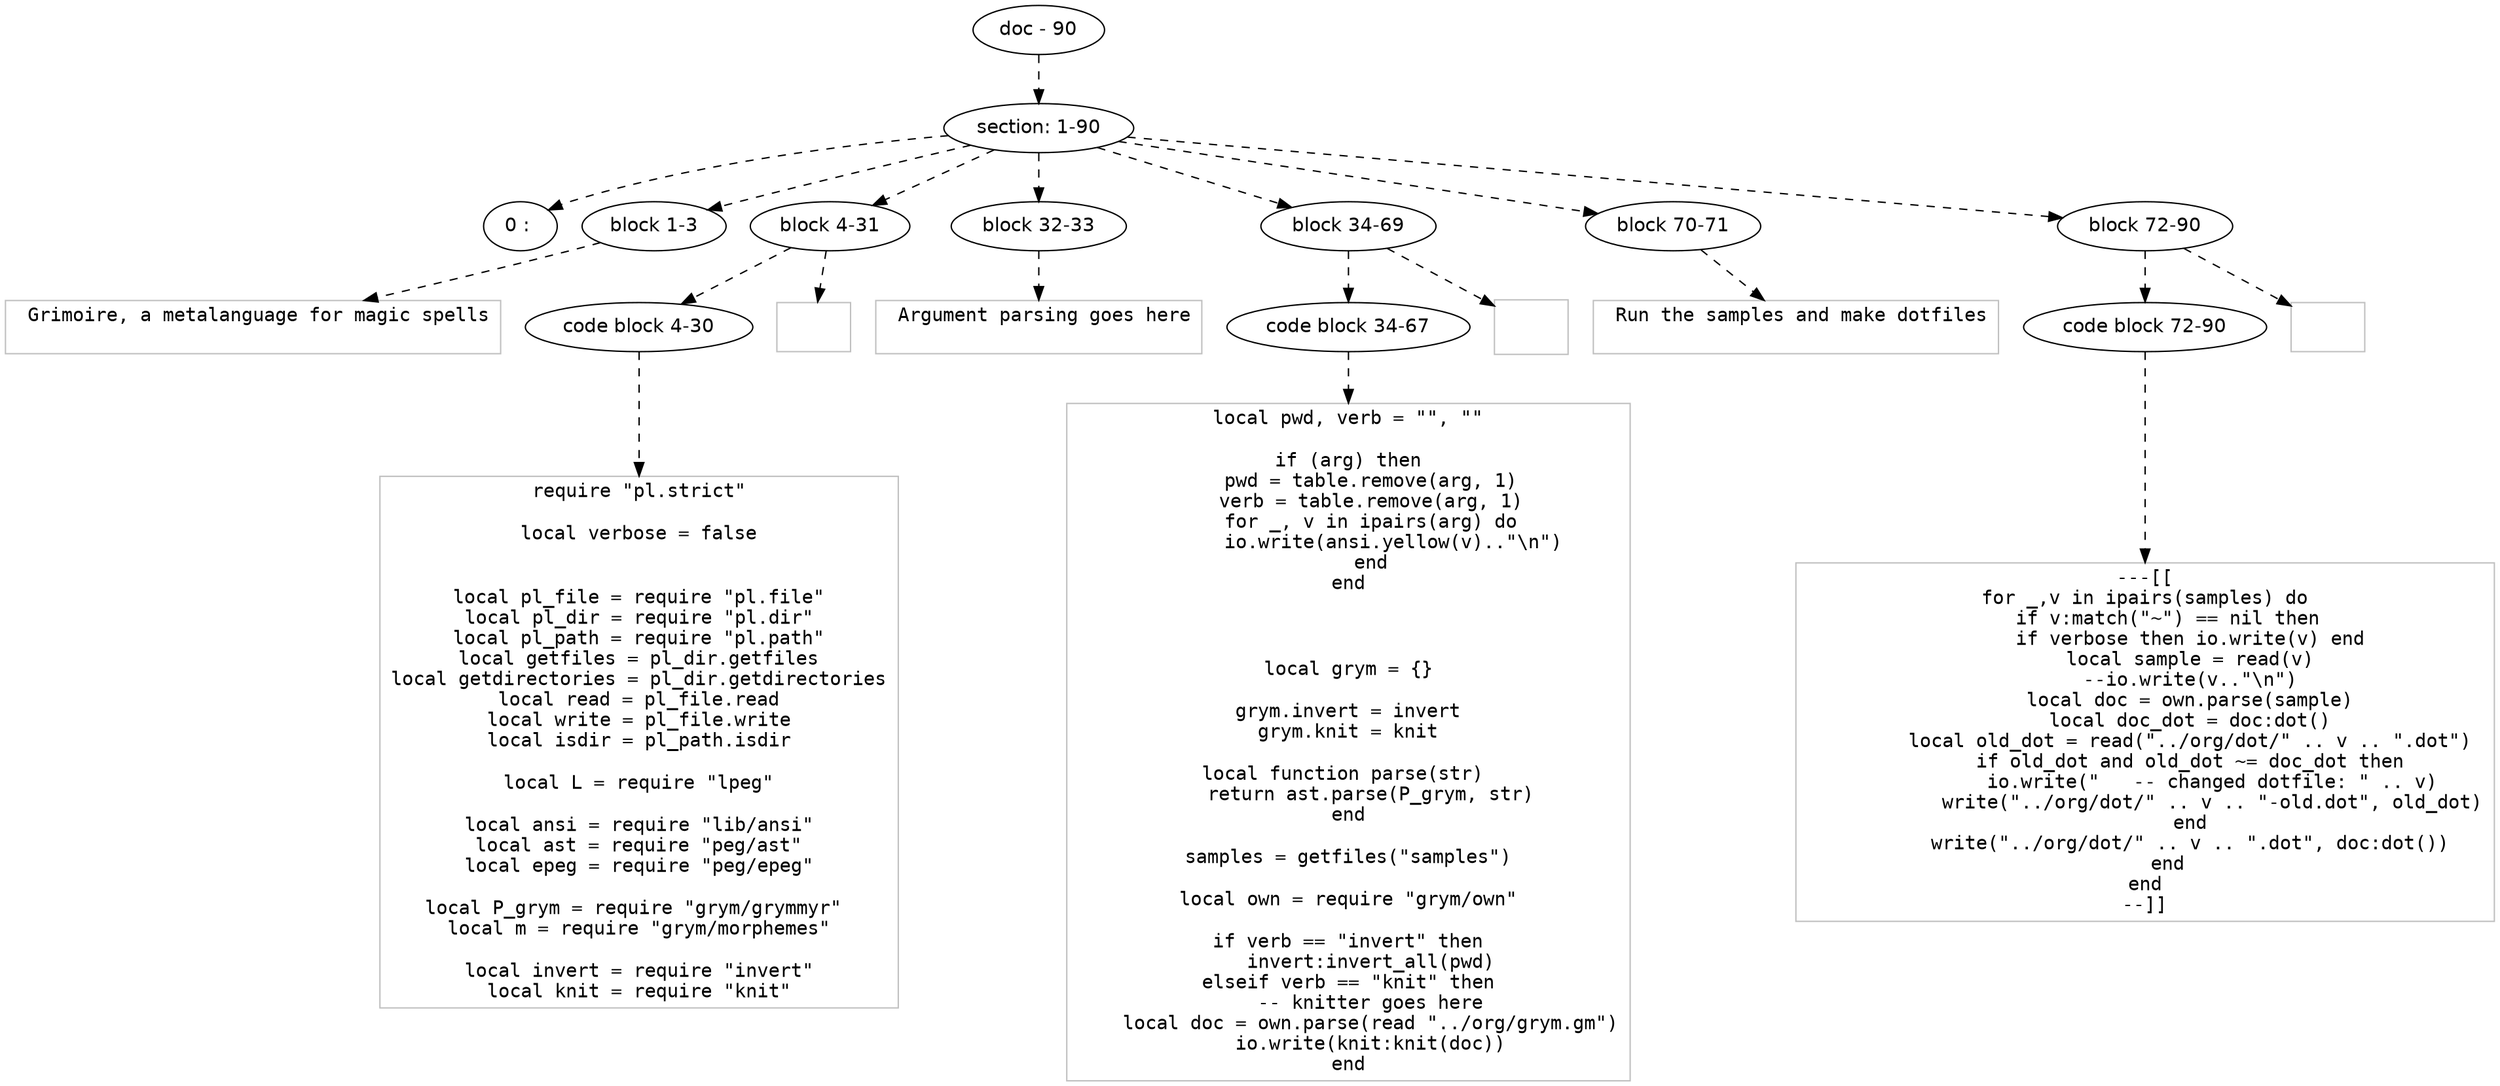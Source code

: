digraph hierarchy {

node [fontname=Helvetica]
edge [style=dashed]

doc_0 [label="doc - 90"]


doc_0 -> { section_1}
{rank=same; section_1}

section_1 [label="section: 1-90"]


section_1 -> { header_2 block_3 block_4 block_5 block_6 block_7 block_8}
{rank=same; header_2 block_3 block_4 block_5 block_6 block_7 block_8}

header_2 [label="0 : "]

block_3 [label="block 1-3"]

block_4 [label="block 4-31"]

block_5 [label="block 32-33"]

block_6 [label="block 34-69"]

block_7 [label="block 70-71"]

block_8 [label="block 72-90"]



block_3 -> leaf_9
leaf_9  [color=Gray,shape=rectangle,fontname=Inconsolata,label=" Grimoire, a metalanguage for magic spells

"]
block_4 -> { codeblock_10}
{rank=same; codeblock_10}

codeblock_10 [label="code block 4-30"]



codeblock_10 -> leaf_11
leaf_11  [color=Gray,shape=rectangle,fontname=Inconsolata,label="require \"pl.strict\"

local verbose = false


local pl_file = require \"pl.file\"
local pl_dir = require \"pl.dir\"
local pl_path = require \"pl.path\"
local getfiles = pl_dir.getfiles
local getdirectories = pl_dir.getdirectories
local read = pl_file.read
local write = pl_file.write
local isdir = pl_path.isdir

local L = require \"lpeg\"

local ansi = require \"lib/ansi\"
local ast = require \"peg/ast\"
local epeg = require \"peg/epeg\"

local P_grym = require \"grym/grymmyr\" 
local m = require \"grym/morphemes\"

local invert = require \"invert\"
local knit = require \"knit\"
"]

block_4 -> leaf_12
leaf_12  [color=Gray,shape=rectangle,fontname=Inconsolata,label="
"]

block_5 -> leaf_13
leaf_13  [color=Gray,shape=rectangle,fontname=Inconsolata,label=" Argument parsing goes here

"]
block_6 -> { codeblock_14}
{rank=same; codeblock_14}

codeblock_14 [label="code block 34-67"]



codeblock_14 -> leaf_15
leaf_15  [color=Gray,shape=rectangle,fontname=Inconsolata,label="local pwd, verb = \"\", \"\"

if (arg) then
    pwd = table.remove(arg, 1)
    verb = table.remove(arg, 1)
    for _, v in ipairs(arg) do
        io.write(ansi.yellow(v)..\"\\n\")
    end
end



local grym = {}

grym.invert = invert
grym.knit = knit

local function parse(str) 
    return ast.parse(P_grym, str)
end

samples = getfiles(\"samples\")

local own = require \"grym/own\"

if verb == \"invert\" then
    invert:invert_all(pwd)
elseif verb == \"knit\" then
    -- knitter goes here
    local doc = own.parse(read \"../org/grym.gm\")
    io.write(knit:knit(doc))
end
"]

block_6 -> leaf_16
leaf_16  [color=Gray,shape=rectangle,fontname=Inconsolata,label="

"]

block_7 -> leaf_17
leaf_17  [color=Gray,shape=rectangle,fontname=Inconsolata,label=" Run the samples and make dotfiles

"]
block_8 -> { codeblock_18}
{rank=same; codeblock_18}

codeblock_18 [label="code block 72-90"]



codeblock_18 -> leaf_19
leaf_19  [color=Gray,shape=rectangle,fontname=Inconsolata,label="---[[
for _,v in ipairs(samples) do
    if v:match(\"~\") == nil then
        if verbose then io.write(v) end
        local sample = read(v)
        --io.write(v..\"\\n\")
        local doc = own.parse(sample)
        local doc_dot = doc:dot()
        local old_dot = read(\"../org/dot/\" .. v .. \".dot\")
        if old_dot and old_dot ~= doc_dot then
            io.write(\"   -- changed dotfile: \" .. v)
            write(\"../org/dot/\" .. v .. \"-old.dot\", old_dot)
        end
        write(\"../org/dot/\" .. v .. \".dot\", doc:dot())
    end
end
--]]
"]

block_8 -> leaf_20
leaf_20  [color=Gray,shape=rectangle,fontname=Inconsolata,label="
"]

}

